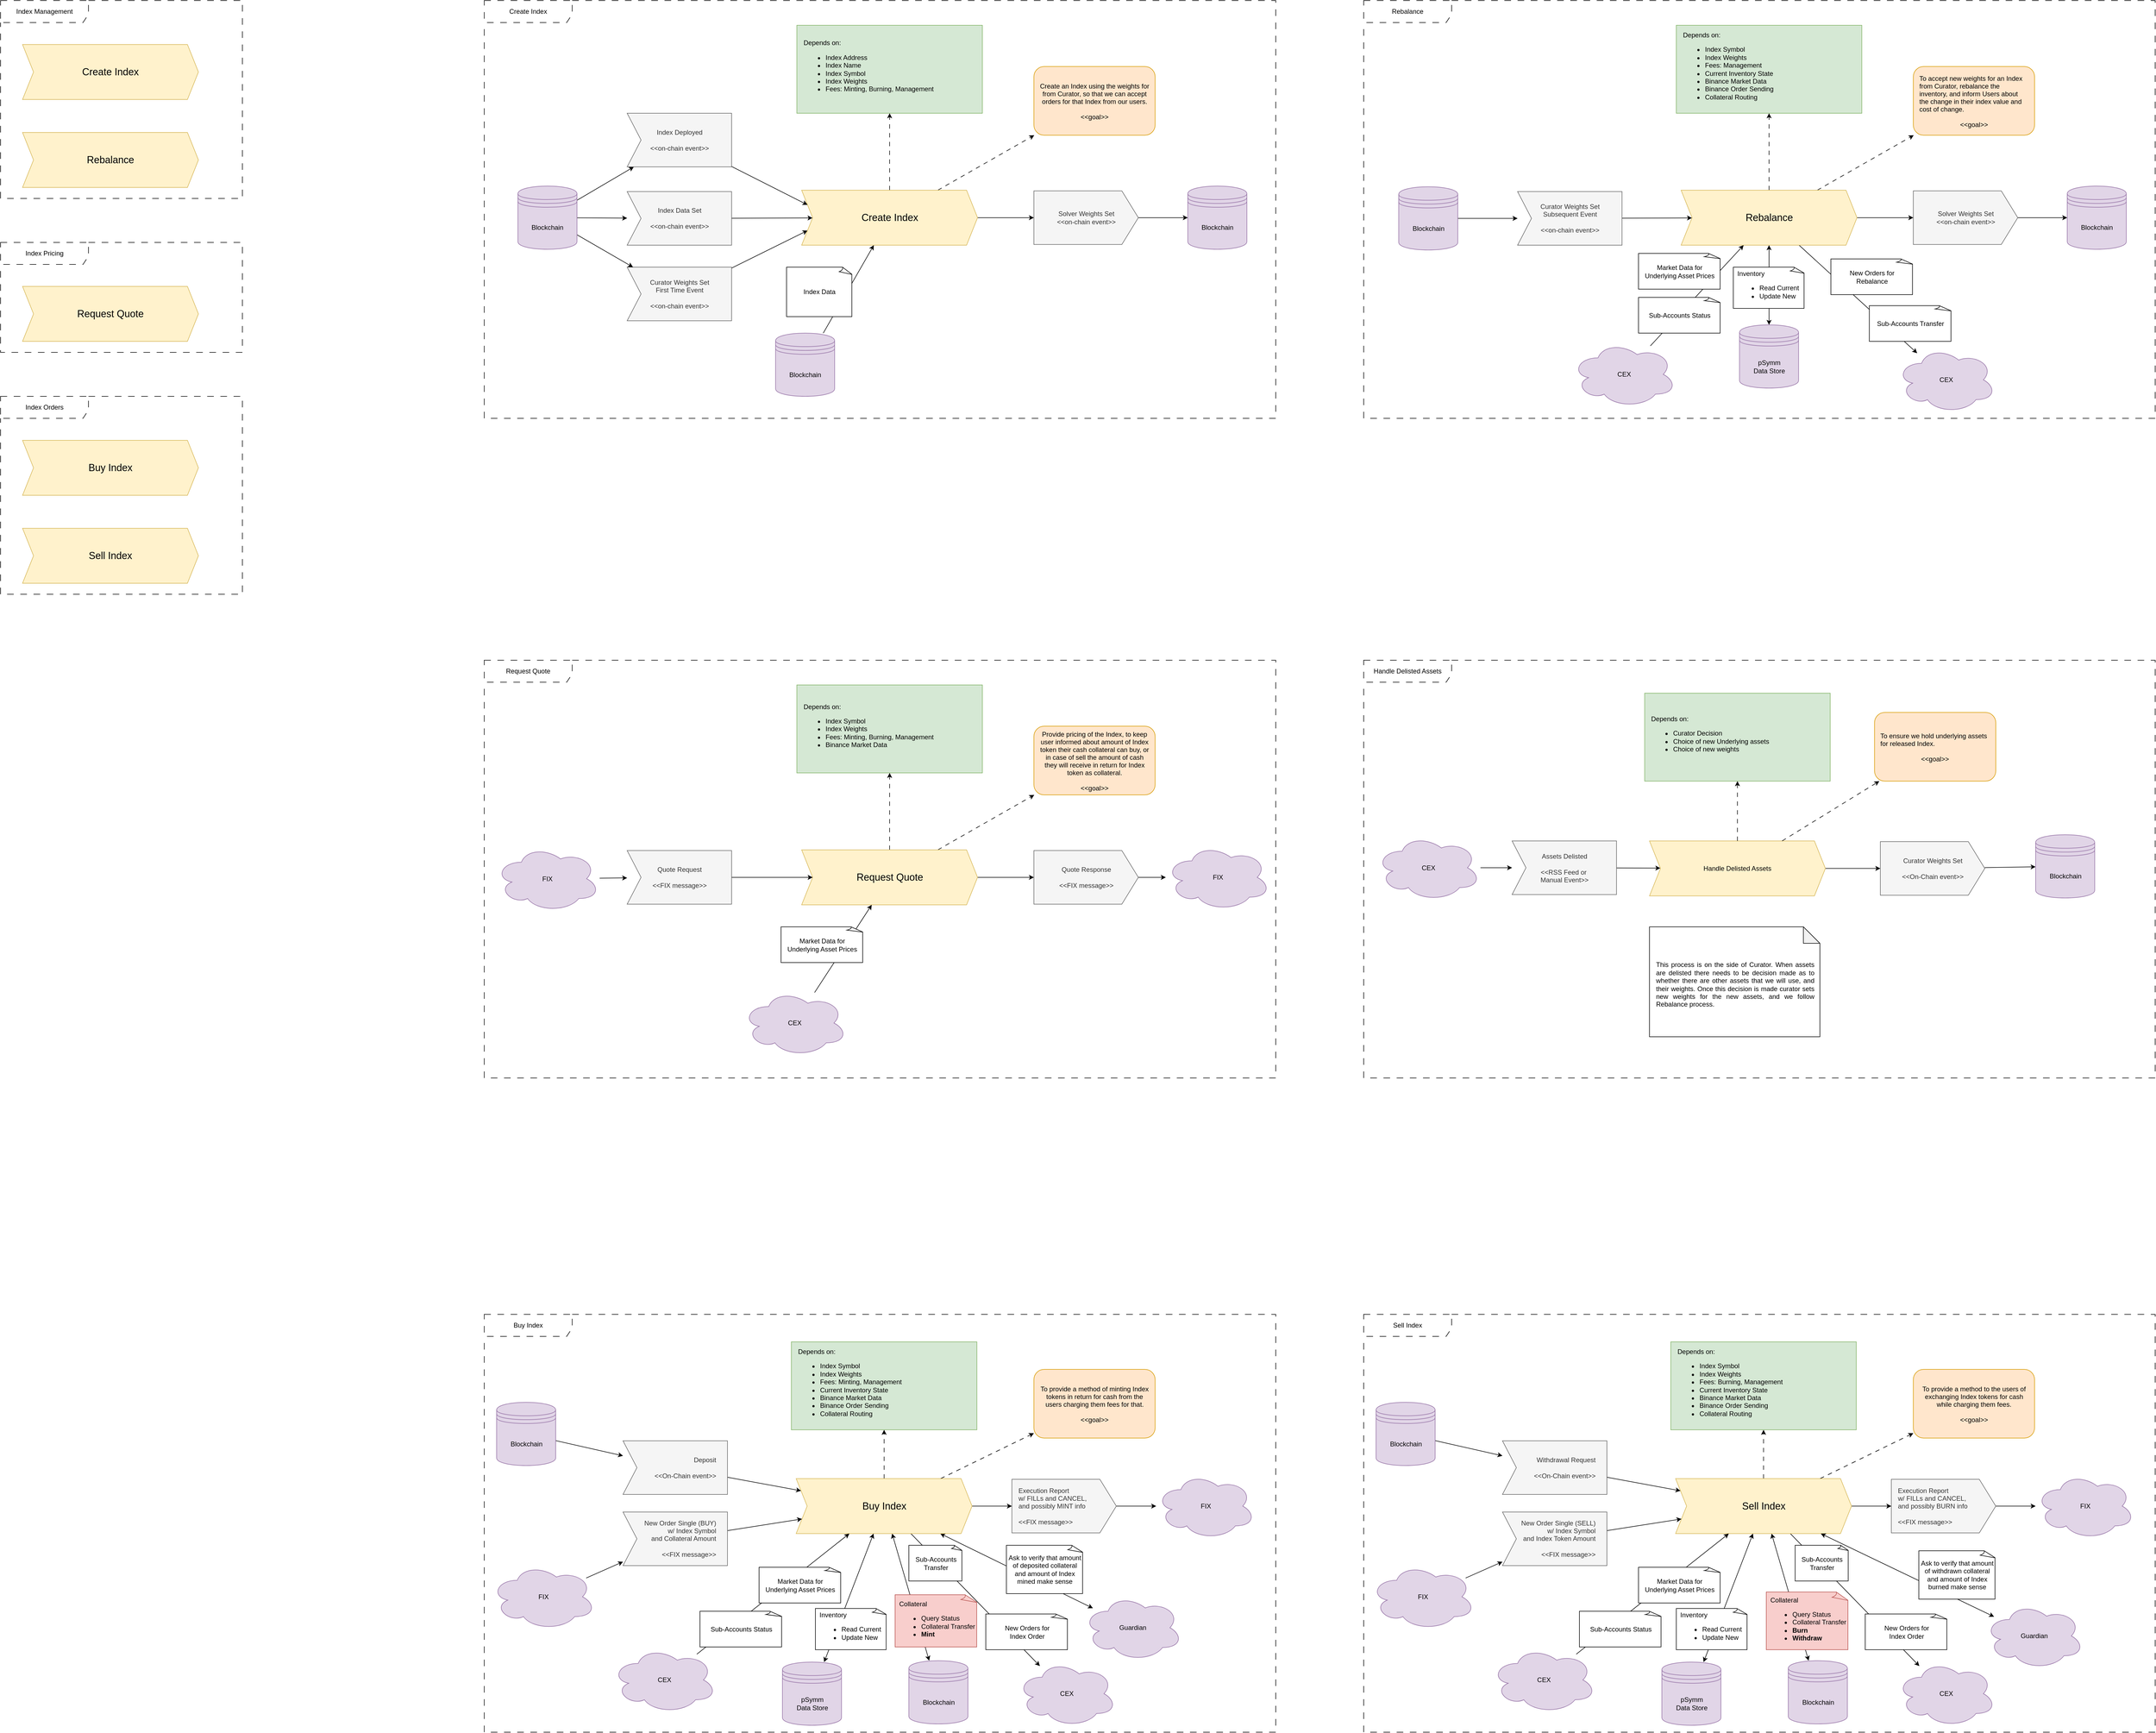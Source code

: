 <mxfile version="24.7.8">
  <diagram name="Page-1" id="Gur3EGKidvZaFRVsMQF7">
    <mxGraphModel dx="1854" dy="4411" grid="1" gridSize="10" guides="1" tooltips="1" connect="1" arrows="1" fold="1" page="1" pageScale="1" pageWidth="827" pageHeight="1169" math="0" shadow="0">
      <root>
        <mxCell id="0" />
        <mxCell id="1" parent="0" />
        <mxCell id="_S85EtpJ_mDBhJI4Y0lZ-2" value="&lt;div&gt;&lt;span style=&quot;font-size: 18px;&quot;&gt;Buy Index&lt;/span&gt;&lt;/div&gt;" style="shape=step;perimeter=stepPerimeter;whiteSpace=wrap;html=1;fixedSize=1;fillColor=#fff2cc;strokeColor=#d6b656;" vertex="1" parent="1">
          <mxGeometry x="120" y="-2640" width="320" height="100" as="geometry" />
        </mxCell>
        <mxCell id="_S85EtpJ_mDBhJI4Y0lZ-3" value="&lt;div&gt;&lt;span style=&quot;font-size: 18px;&quot;&gt;Sell Index&lt;/span&gt;&lt;/div&gt;" style="shape=step;perimeter=stepPerimeter;whiteSpace=wrap;html=1;fixedSize=1;fillColor=#fff2cc;strokeColor=#d6b656;" vertex="1" parent="1">
          <mxGeometry x="120" y="-2480" width="320" height="100" as="geometry" />
        </mxCell>
        <mxCell id="_S85EtpJ_mDBhJI4Y0lZ-4" value="&lt;div&gt;&lt;span style=&quot;font-size: 18px;&quot;&gt;Rebalance&lt;/span&gt;&lt;/div&gt;" style="shape=step;perimeter=stepPerimeter;whiteSpace=wrap;html=1;fixedSize=1;fillColor=#fff2cc;strokeColor=#d6b656;" vertex="1" parent="1">
          <mxGeometry x="120" y="-3200" width="320" height="100" as="geometry" />
        </mxCell>
        <mxCell id="_S85EtpJ_mDBhJI4Y0lZ-5" value="&lt;div&gt;&lt;span style=&quot;font-size: 18px;&quot;&gt;Create Index&lt;/span&gt;&lt;/div&gt;" style="shape=step;perimeter=stepPerimeter;whiteSpace=wrap;html=1;fixedSize=1;fillColor=#fff2cc;strokeColor=#d6b656;" vertex="1" parent="1">
          <mxGeometry x="120" y="-3360" width="320" height="100" as="geometry" />
        </mxCell>
        <mxCell id="_S85EtpJ_mDBhJI4Y0lZ-6" value="&lt;div&gt;&lt;span style=&quot;font-size: 18px;&quot;&gt;Request Quote&lt;/span&gt;&lt;/div&gt;" style="shape=step;perimeter=stepPerimeter;whiteSpace=wrap;html=1;fixedSize=1;fillColor=#fff2cc;strokeColor=#d6b656;" vertex="1" parent="1">
          <mxGeometry x="120" y="-2920" width="320" height="100" as="geometry" />
        </mxCell>
        <mxCell id="_S85EtpJ_mDBhJI4Y0lZ-7" value="Index Management" style="shape=umlFrame;whiteSpace=wrap;html=1;pointerEvents=0;width=160;height=40;dashed=1;dashPattern=12 12;" vertex="1" parent="1">
          <mxGeometry x="80" y="-3440" width="440" height="360" as="geometry" />
        </mxCell>
        <mxCell id="_S85EtpJ_mDBhJI4Y0lZ-8" value="Index Orders" style="shape=umlFrame;whiteSpace=wrap;html=1;pointerEvents=0;width=160;height=40;dashed=1;dashPattern=12 12;" vertex="1" parent="1">
          <mxGeometry x="80" y="-2720" width="440" height="360" as="geometry" />
        </mxCell>
        <mxCell id="_S85EtpJ_mDBhJI4Y0lZ-9" value="Index Pricing" style="shape=umlFrame;whiteSpace=wrap;html=1;pointerEvents=0;width=160;height=40;dashed=1;dashPattern=12 12;" vertex="1" parent="1">
          <mxGeometry x="80" y="-3000" width="440" height="200" as="geometry" />
        </mxCell>
        <mxCell id="_S85EtpJ_mDBhJI4Y0lZ-19" value="" style="rounded=0;orthogonalLoop=1;jettySize=auto;html=1;entryX=0;entryY=0.75;entryDx=0;entryDy=0;" edge="1" parent="1" source="_S85EtpJ_mDBhJI4Y0lZ-37" target="_S85EtpJ_mDBhJI4Y0lZ-24">
          <mxGeometry relative="1" as="geometry">
            <mxPoint x="1336.37" y="-3045" as="sourcePoint" />
          </mxGeometry>
        </mxCell>
        <mxCell id="_S85EtpJ_mDBhJI4Y0lZ-21" style="edgeStyle=orthogonalEdgeStyle;rounded=0;orthogonalLoop=1;jettySize=auto;html=1;dashed=1;dashPattern=8 8;" edge="1" parent="1" source="_S85EtpJ_mDBhJI4Y0lZ-24" target="_S85EtpJ_mDBhJI4Y0lZ-25">
          <mxGeometry relative="1" as="geometry" />
        </mxCell>
        <mxCell id="_S85EtpJ_mDBhJI4Y0lZ-22" style="rounded=0;orthogonalLoop=1;jettySize=auto;html=1;" edge="1" parent="1" source="_S85EtpJ_mDBhJI4Y0lZ-24" target="_S85EtpJ_mDBhJI4Y0lZ-36">
          <mxGeometry relative="1" as="geometry">
            <mxPoint x="1979.96" y="-3045" as="targetPoint" />
          </mxGeometry>
        </mxCell>
        <mxCell id="_S85EtpJ_mDBhJI4Y0lZ-23" style="rounded=0;orthogonalLoop=1;jettySize=auto;html=1;dashed=1;dashPattern=8 8;" edge="1" parent="1" source="_S85EtpJ_mDBhJI4Y0lZ-24" target="_S85EtpJ_mDBhJI4Y0lZ-30">
          <mxGeometry relative="1" as="geometry">
            <mxPoint x="1945.577" y="-3195" as="targetPoint" />
          </mxGeometry>
        </mxCell>
        <mxCell id="_S85EtpJ_mDBhJI4Y0lZ-24" value="&lt;div&gt;&lt;span style=&quot;font-size: 18px;&quot;&gt;Create Index&lt;/span&gt;&lt;/div&gt;" style="shape=step;perimeter=stepPerimeter;whiteSpace=wrap;html=1;fixedSize=1;fillColor=#fff2cc;strokeColor=#d6b656;" vertex="1" parent="1">
          <mxGeometry x="1537.5" y="-3095" width="320" height="100" as="geometry" />
        </mxCell>
        <mxCell id="_S85EtpJ_mDBhJI4Y0lZ-25" value="Depends on:&lt;div&gt;&lt;ul&gt;&lt;li&gt;&lt;span style=&quot;background-color: transparent;&quot;&gt;Index Address&lt;/span&gt;&lt;br&gt;&lt;/li&gt;&lt;li&gt;&lt;span style=&quot;background-color: transparent;&quot;&gt;Index Name&lt;/span&gt;&lt;/li&gt;&lt;li&gt;&lt;span style=&quot;background-color: transparent;&quot;&gt;Index Symbol&lt;/span&gt;&lt;/li&gt;&lt;li&gt;&lt;span style=&quot;background-color: transparent;&quot;&gt;Index Weights&lt;/span&gt;&lt;/li&gt;&lt;li&gt;Fees: Minting, Burning, Management&lt;/li&gt;&lt;/ul&gt;&lt;/div&gt;" style="rounded=0;whiteSpace=wrap;html=1;fillColor=#d5e8d4;strokeColor=#82b366;align=left;spacingLeft=10;spacingBottom=10;spacingRight=10;spacingTop=10;" vertex="1" parent="1">
          <mxGeometry x="1528.75" y="-3395" width="337.5" height="160" as="geometry" />
        </mxCell>
        <mxCell id="_S85EtpJ_mDBhJI4Y0lZ-27" value="&lt;div style=&quot;&quot;&gt;&lt;span style=&quot;background-color: initial;&quot;&gt;Blockchain&lt;/span&gt;&lt;/div&gt;" style="shape=datastore;whiteSpace=wrap;html=1;fillColor=#e1d5e7;strokeColor=#9673a6;align=center;" vertex="1" parent="1">
          <mxGeometry x="2240" y="-3102.5" width="107.5" height="115" as="geometry" />
        </mxCell>
        <mxCell id="_S85EtpJ_mDBhJI4Y0lZ-30" value="&lt;p style=&quot;margin: 0px; font-variant-numeric: normal; font-variant-east-asian: normal; font-variant-alternates: normal; font-size-adjust: none; font-kerning: auto; font-optical-sizing: auto; font-feature-settings: normal; font-variation-settings: normal; font-variant-position: normal; font-stretch: normal; line-height: normal;&quot; class=&quot;p1&quot;&gt;Create an Index using the weights for from Curator, so that we can accept orders for that Index from our users.&lt;/p&gt;&lt;p style=&quot;margin: 0px; font-variant-numeric: normal; font-variant-east-asian: normal; font-variant-alternates: normal; font-size-adjust: none; font-kerning: auto; font-optical-sizing: auto; font-feature-settings: normal; font-variation-settings: normal; font-variant-position: normal; font-stretch: normal; line-height: normal;&quot; class=&quot;p1&quot;&gt;&lt;br&gt;&lt;/p&gt;&lt;p style=&quot;margin: 0px; font-variant-numeric: normal; font-variant-east-asian: normal; font-variant-alternates: normal; font-size-adjust: none; font-kerning: auto; font-optical-sizing: auto; font-feature-settings: normal; font-variation-settings: normal; font-variant-position: normal; font-stretch: normal; line-height: normal;&quot; class=&quot;p1&quot;&gt;&amp;lt;&amp;lt;goal&amp;gt;&amp;gt;&lt;/p&gt;" style="rounded=1;whiteSpace=wrap;html=1;fillColor=#ffe6cc;strokeColor=#d79b00;spacingLeft=10;spacingBottom=10;spacingTop=10;spacingRight=10;align=center;" vertex="1" parent="1">
          <mxGeometry x="1960" y="-3320" width="220.58" height="125" as="geometry" />
        </mxCell>
        <mxCell id="_S85EtpJ_mDBhJI4Y0lZ-32" style="rounded=0;orthogonalLoop=1;jettySize=auto;html=1;" edge="1" parent="1" source="_S85EtpJ_mDBhJI4Y0lZ-31" target="_S85EtpJ_mDBhJI4Y0lZ-24">
          <mxGeometry relative="1" as="geometry" />
        </mxCell>
        <mxCell id="_S85EtpJ_mDBhJI4Y0lZ-31" value="Blockchain" style="shape=datastore;whiteSpace=wrap;html=1;fillColor=#e1d5e7;strokeColor=#9673a6;align=center;" vertex="1" parent="1">
          <mxGeometry x="1490" y="-2835" width="107.5" height="115" as="geometry" />
        </mxCell>
        <mxCell id="_S85EtpJ_mDBhJI4Y0lZ-33" value="Index Data" style="whiteSpace=wrap;html=1;shape=mxgraph.basic.document;align=center;" vertex="1" parent="1">
          <mxGeometry x="1510" y="-2955" width="120" height="90" as="geometry" />
        </mxCell>
        <mxCell id="_S85EtpJ_mDBhJI4Y0lZ-38" style="rounded=0;orthogonalLoop=1;jettySize=auto;html=1;" edge="1" parent="1" source="_S85EtpJ_mDBhJI4Y0lZ-36" target="_S85EtpJ_mDBhJI4Y0lZ-27">
          <mxGeometry relative="1" as="geometry" />
        </mxCell>
        <mxCell id="_S85EtpJ_mDBhJI4Y0lZ-36" value="Solver Weights Set&lt;div&gt;&amp;lt;&amp;lt;on-chain event&amp;gt;&amp;gt;&lt;/div&gt;" style="html=1;shadow=0;dashed=0;align=center;verticalAlign=middle;shape=mxgraph.arrows2.arrow;dy=0;dx=30;notch=0;fillColor=#f5f5f5;fontColor=#333333;strokeColor=#666666;" vertex="1" parent="1">
          <mxGeometry x="1960" y="-3093.75" width="190" height="97.5" as="geometry" />
        </mxCell>
        <mxCell id="_S85EtpJ_mDBhJI4Y0lZ-37" value="&lt;div&gt;&lt;span style=&quot;background-color: initial;&quot;&gt;Curator Weights Set&lt;/span&gt;&lt;br&gt;&lt;/div&gt;&lt;div&gt;&lt;span style=&quot;background-color: initial;&quot;&gt;First Time Event&lt;/span&gt;&lt;/div&gt;&lt;div&gt;&lt;span style=&quot;background-color: initial;&quot;&gt;&lt;br&gt;&lt;/span&gt;&lt;/div&gt;&lt;div&gt;&lt;div&gt;&amp;lt;&amp;lt;on-chain event&amp;gt;&amp;gt;&lt;/div&gt;&lt;/div&gt;" style="html=1;shadow=0;dashed=0;align=center;verticalAlign=middle;shape=mxgraph.arrows2.arrow;dy=0;dx=0;notch=25.33;fillColor=#f5f5f5;fontColor=#333333;strokeColor=#666666;" vertex="1" parent="1">
          <mxGeometry x="1220" y="-2955" width="190" height="97.5" as="geometry" />
        </mxCell>
        <mxCell id="_S85EtpJ_mDBhJI4Y0lZ-216" style="rounded=0;orthogonalLoop=1;jettySize=auto;html=1;" edge="1" parent="1" source="_S85EtpJ_mDBhJI4Y0lZ-39" target="_S85EtpJ_mDBhJI4Y0lZ-191">
          <mxGeometry relative="1" as="geometry" />
        </mxCell>
        <mxCell id="_S85EtpJ_mDBhJI4Y0lZ-217" style="rounded=0;orthogonalLoop=1;jettySize=auto;html=1;" edge="1" parent="1" source="_S85EtpJ_mDBhJI4Y0lZ-39" target="_S85EtpJ_mDBhJI4Y0lZ-192">
          <mxGeometry relative="1" as="geometry" />
        </mxCell>
        <mxCell id="_S85EtpJ_mDBhJI4Y0lZ-218" style="rounded=0;orthogonalLoop=1;jettySize=auto;html=1;" edge="1" parent="1" source="_S85EtpJ_mDBhJI4Y0lZ-39" target="_S85EtpJ_mDBhJI4Y0lZ-37">
          <mxGeometry relative="1" as="geometry" />
        </mxCell>
        <mxCell id="_S85EtpJ_mDBhJI4Y0lZ-39" value="Blockchain" style="shape=datastore;whiteSpace=wrap;html=1;fillColor=#e1d5e7;strokeColor=#9673a6;align=center;" vertex="1" parent="1">
          <mxGeometry x="1021.25" y="-3102.5" width="107.5" height="115" as="geometry" />
        </mxCell>
        <mxCell id="_S85EtpJ_mDBhJI4Y0lZ-41" value="Create Index" style="shape=umlFrame;whiteSpace=wrap;html=1;pointerEvents=0;width=160;height=40;dashed=1;dashPattern=12 12;" vertex="1" parent="1">
          <mxGeometry x="960" y="-3440" width="1440" height="760" as="geometry" />
        </mxCell>
        <mxCell id="_S85EtpJ_mDBhJI4Y0lZ-43" style="edgeStyle=orthogonalEdgeStyle;rounded=0;orthogonalLoop=1;jettySize=auto;html=1;dashed=1;dashPattern=8 8;" edge="1" parent="1" source="_S85EtpJ_mDBhJI4Y0lZ-46" target="_S85EtpJ_mDBhJI4Y0lZ-47">
          <mxGeometry relative="1" as="geometry" />
        </mxCell>
        <mxCell id="_S85EtpJ_mDBhJI4Y0lZ-44" style="rounded=0;orthogonalLoop=1;jettySize=auto;html=1;" edge="1" parent="1" source="_S85EtpJ_mDBhJI4Y0lZ-46" target="_S85EtpJ_mDBhJI4Y0lZ-54">
          <mxGeometry relative="1" as="geometry">
            <mxPoint x="3579.96" y="-3045" as="targetPoint" />
          </mxGeometry>
        </mxCell>
        <mxCell id="_S85EtpJ_mDBhJI4Y0lZ-45" style="rounded=0;orthogonalLoop=1;jettySize=auto;html=1;dashed=1;dashPattern=8 8;" edge="1" parent="1" source="_S85EtpJ_mDBhJI4Y0lZ-46" target="_S85EtpJ_mDBhJI4Y0lZ-49">
          <mxGeometry relative="1" as="geometry">
            <mxPoint x="3545.577" y="-3195" as="targetPoint" />
          </mxGeometry>
        </mxCell>
        <mxCell id="_S85EtpJ_mDBhJI4Y0lZ-64" style="rounded=0;orthogonalLoop=1;jettySize=auto;html=1;" edge="1" parent="1" source="_S85EtpJ_mDBhJI4Y0lZ-46" target="_S85EtpJ_mDBhJI4Y0lZ-63">
          <mxGeometry relative="1" as="geometry" />
        </mxCell>
        <mxCell id="_S85EtpJ_mDBhJI4Y0lZ-46" value="&lt;div&gt;&lt;span style=&quot;font-size: 18px;&quot;&gt;Rebalance&lt;/span&gt;&lt;/div&gt;" style="shape=step;perimeter=stepPerimeter;whiteSpace=wrap;html=1;fixedSize=1;fillColor=#fff2cc;strokeColor=#d6b656;" vertex="1" parent="1">
          <mxGeometry x="3137.5" y="-3095" width="320" height="100" as="geometry" />
        </mxCell>
        <mxCell id="_S85EtpJ_mDBhJI4Y0lZ-47" value="Depends on:&lt;div&gt;&lt;ul&gt;&lt;li&gt;&lt;span style=&quot;background-color: transparent;&quot;&gt;Index Symbol&lt;/span&gt;&lt;br&gt;&lt;/li&gt;&lt;li&gt;&lt;span style=&quot;background-color: transparent;&quot;&gt;Index Weights&lt;/span&gt;&lt;/li&gt;&lt;li&gt;Fees: Management&lt;/li&gt;&lt;li&gt;Current Inventory State&lt;/li&gt;&lt;li&gt;Binance Market Data&lt;/li&gt;&lt;li&gt;Binance Order Sending&lt;/li&gt;&lt;li&gt;Collateral Routing&lt;/li&gt;&lt;/ul&gt;&lt;/div&gt;" style="rounded=0;whiteSpace=wrap;html=1;fillColor=#d5e8d4;strokeColor=#82b366;align=left;spacingLeft=10;spacingBottom=10;spacingRight=10;spacingTop=10;" vertex="1" parent="1">
          <mxGeometry x="3128.75" y="-3395" width="337.5" height="160" as="geometry" />
        </mxCell>
        <mxCell id="_S85EtpJ_mDBhJI4Y0lZ-48" value="&lt;div style=&quot;&quot;&gt;&lt;span style=&quot;background-color: initial;&quot;&gt;Blockchain&lt;/span&gt;&lt;/div&gt;" style="shape=datastore;whiteSpace=wrap;html=1;fillColor=#e1d5e7;strokeColor=#9673a6;align=center;" vertex="1" parent="1">
          <mxGeometry x="3840" y="-3102.5" width="107.5" height="115" as="geometry" />
        </mxCell>
        <mxCell id="_S85EtpJ_mDBhJI4Y0lZ-49" value="&lt;p style=&quot;margin: 0px; font-variant-numeric: normal; font-variant-east-asian: normal; font-variant-alternates: normal; font-size-adjust: none; font-kerning: auto; font-optical-sizing: auto; font-feature-settings: normal; font-variation-settings: normal; font-variant-position: normal; font-stretch: normal; line-height: normal; text-align: start;&quot; class=&quot;p1&quot;&gt;To accept new weights for an Index from Curator, rebalance the inventory, and inform Users about the change in their index value and cost of change.&lt;/p&gt;&lt;p style=&quot;margin: 0px; font-variant-numeric: normal; font-variant-east-asian: normal; font-variant-alternates: normal; font-size-adjust: none; font-kerning: auto; font-optical-sizing: auto; font-feature-settings: normal; font-variation-settings: normal; font-variant-position: normal; font-stretch: normal; line-height: normal;&quot; class=&quot;p1&quot;&gt;&lt;br&gt;&lt;/p&gt;&lt;p style=&quot;margin: 0px; font-variant-numeric: normal; font-variant-east-asian: normal; font-variant-alternates: normal; font-size-adjust: none; font-kerning: auto; font-optical-sizing: auto; font-feature-settings: normal; font-variation-settings: normal; font-variant-position: normal; font-stretch: normal; line-height: normal;&quot; class=&quot;p1&quot;&gt;&amp;lt;&amp;lt;goal&amp;gt;&amp;gt;&lt;/p&gt;" style="rounded=1;whiteSpace=wrap;html=1;fillColor=#ffe6cc;strokeColor=#d79b00;spacingLeft=10;spacingBottom=10;spacingTop=10;spacingRight=10;align=center;" vertex="1" parent="1">
          <mxGeometry x="3560" y="-3320" width="220.58" height="125" as="geometry" />
        </mxCell>
        <mxCell id="_S85EtpJ_mDBhJI4Y0lZ-53" style="rounded=0;orthogonalLoop=1;jettySize=auto;html=1;" edge="1" parent="1" source="_S85EtpJ_mDBhJI4Y0lZ-54" target="_S85EtpJ_mDBhJI4Y0lZ-48">
          <mxGeometry relative="1" as="geometry" />
        </mxCell>
        <mxCell id="_S85EtpJ_mDBhJI4Y0lZ-54" value="Solver Weights Set&lt;div&gt;&amp;lt;&amp;lt;on-chain event&amp;gt;&amp;gt;&lt;/div&gt;" style="html=1;shadow=0;dashed=0;align=center;verticalAlign=middle;shape=mxgraph.arrows2.arrow;dy=0;dx=30;notch=0;fillColor=#f5f5f5;fontColor=#333333;strokeColor=#666666;" vertex="1" parent="1">
          <mxGeometry x="3560" y="-3093.75" width="190" height="97.5" as="geometry" />
        </mxCell>
        <mxCell id="_S85EtpJ_mDBhJI4Y0lZ-74" style="rounded=0;orthogonalLoop=1;jettySize=auto;html=1;" edge="1" parent="1" source="_S85EtpJ_mDBhJI4Y0lZ-55" target="_S85EtpJ_mDBhJI4Y0lZ-46">
          <mxGeometry relative="1" as="geometry">
            <mxPoint x="3150" y="-3020" as="targetPoint" />
          </mxGeometry>
        </mxCell>
        <mxCell id="_S85EtpJ_mDBhJI4Y0lZ-55" value="&lt;div&gt;&lt;span style=&quot;background-color: initial;&quot;&gt;Curator Weights Set&lt;/span&gt;&lt;br&gt;&lt;/div&gt;&lt;div&gt;&lt;span style=&quot;background-color: initial;&quot;&gt;Subsequent Event&lt;/span&gt;&lt;/div&gt;&lt;div&gt;&lt;span style=&quot;background-color: initial;&quot;&gt;&lt;br&gt;&lt;/span&gt;&lt;/div&gt;&lt;div&gt;&lt;div&gt;&amp;lt;&amp;lt;on-chain event&amp;gt;&amp;gt;&lt;/div&gt;&lt;/div&gt;" style="html=1;shadow=0;dashed=0;align=center;verticalAlign=middle;shape=mxgraph.arrows2.arrow;dy=0;dx=0;notch=25.33;fillColor=#f5f5f5;fontColor=#333333;strokeColor=#666666;" vertex="1" parent="1">
          <mxGeometry x="2840" y="-3092.5" width="190" height="97.5" as="geometry" />
        </mxCell>
        <mxCell id="_S85EtpJ_mDBhJI4Y0lZ-56" style="rounded=0;orthogonalLoop=1;jettySize=auto;html=1;" edge="1" parent="1" source="_S85EtpJ_mDBhJI4Y0lZ-57" target="_S85EtpJ_mDBhJI4Y0lZ-55">
          <mxGeometry relative="1" as="geometry" />
        </mxCell>
        <mxCell id="_S85EtpJ_mDBhJI4Y0lZ-57" value="Blockchain" style="shape=datastore;whiteSpace=wrap;html=1;fillColor=#e1d5e7;strokeColor=#9673a6;align=center;" vertex="1" parent="1">
          <mxGeometry x="2623.75" y="-3101.25" width="107.5" height="115" as="geometry" />
        </mxCell>
        <mxCell id="_S85EtpJ_mDBhJI4Y0lZ-58" value="Rebalance" style="shape=umlFrame;whiteSpace=wrap;html=1;pointerEvents=0;width=160;height=40;dashed=1;dashPattern=12 12;" vertex="1" parent="1">
          <mxGeometry x="2560" y="-3440" width="1440" height="760" as="geometry" />
        </mxCell>
        <mxCell id="_S85EtpJ_mDBhJI4Y0lZ-60" style="rounded=0;orthogonalLoop=1;jettySize=auto;html=1;startArrow=classic;startFill=1;" edge="1" parent="1" source="_S85EtpJ_mDBhJI4Y0lZ-59" target="_S85EtpJ_mDBhJI4Y0lZ-46">
          <mxGeometry relative="1" as="geometry" />
        </mxCell>
        <mxCell id="_S85EtpJ_mDBhJI4Y0lZ-59" value="pSymm&lt;div&gt;Data Store&lt;/div&gt;" style="shape=datastore;whiteSpace=wrap;html=1;fillColor=#e1d5e7;strokeColor=#9673a6;align=center;" vertex="1" parent="1">
          <mxGeometry x="3243.75" y="-2850" width="107.5" height="115" as="geometry" />
        </mxCell>
        <mxCell id="_S85EtpJ_mDBhJI4Y0lZ-61" value="Inventory&lt;div&gt;&lt;ul&gt;&lt;li&gt;Read Current&lt;/li&gt;&lt;li style=&quot;&quot;&gt;Update New&lt;/li&gt;&lt;/ul&gt;&lt;/div&gt;" style="whiteSpace=wrap;html=1;shape=mxgraph.basic.document;align=left;spacingLeft=5;" vertex="1" parent="1">
          <mxGeometry x="3232.5" y="-2955" width="130" height="75" as="geometry" />
        </mxCell>
        <mxCell id="_S85EtpJ_mDBhJI4Y0lZ-63" value="CEX" style="ellipse;shape=cloud;whiteSpace=wrap;html=1;fillColor=#e1d5e7;strokeColor=#9673a6;" vertex="1" parent="1">
          <mxGeometry x="3530" y="-2810" width="180" height="120" as="geometry" />
        </mxCell>
        <mxCell id="_S85EtpJ_mDBhJI4Y0lZ-66" style="rounded=0;orthogonalLoop=1;jettySize=auto;html=1;" edge="1" parent="1" source="_S85EtpJ_mDBhJI4Y0lZ-65" target="_S85EtpJ_mDBhJI4Y0lZ-46">
          <mxGeometry relative="1" as="geometry" />
        </mxCell>
        <mxCell id="_S85EtpJ_mDBhJI4Y0lZ-65" value="CEX" style="ellipse;shape=cloud;whiteSpace=wrap;html=1;fillColor=#e1d5e7;strokeColor=#9673a6;" vertex="1" parent="1">
          <mxGeometry x="2938.75" y="-2820" width="190" height="120" as="geometry" />
        </mxCell>
        <mxCell id="_S85EtpJ_mDBhJI4Y0lZ-67" value="Market Data for&lt;div&gt;Underlying Asset Prices&lt;/div&gt;" style="whiteSpace=wrap;html=1;shape=mxgraph.basic.document;align=center;" vertex="1" parent="1">
          <mxGeometry x="3060" y="-2980" width="150" height="65" as="geometry" />
        </mxCell>
        <mxCell id="_S85EtpJ_mDBhJI4Y0lZ-68" value="New Orders for&lt;div&gt;Rebalance&lt;/div&gt;" style="whiteSpace=wrap;html=1;shape=mxgraph.basic.document;align=center;" vertex="1" parent="1">
          <mxGeometry x="3410" y="-2970" width="150" height="65" as="geometry" />
        </mxCell>
        <mxCell id="_S85EtpJ_mDBhJI4Y0lZ-80" value="Sub-Accounts Status" style="whiteSpace=wrap;html=1;shape=mxgraph.basic.document;align=center;" vertex="1" parent="1">
          <mxGeometry x="3060" y="-2900" width="150" height="65" as="geometry" />
        </mxCell>
        <mxCell id="_S85EtpJ_mDBhJI4Y0lZ-81" value="&lt;div&gt;Sub-Accounts Transfer&lt;/div&gt;" style="whiteSpace=wrap;html=1;shape=mxgraph.basic.document;align=center;" vertex="1" parent="1">
          <mxGeometry x="3480" y="-2885" width="150" height="65" as="geometry" />
        </mxCell>
        <mxCell id="_S85EtpJ_mDBhJI4Y0lZ-82" style="edgeStyle=orthogonalEdgeStyle;rounded=0;orthogonalLoop=1;jettySize=auto;html=1;dashed=1;dashPattern=8 8;" edge="1" parent="1" source="_S85EtpJ_mDBhJI4Y0lZ-86" target="_S85EtpJ_mDBhJI4Y0lZ-87">
          <mxGeometry relative="1" as="geometry" />
        </mxCell>
        <mxCell id="_S85EtpJ_mDBhJI4Y0lZ-83" style="rounded=0;orthogonalLoop=1;jettySize=auto;html=1;" edge="1" parent="1" source="_S85EtpJ_mDBhJI4Y0lZ-86" target="_S85EtpJ_mDBhJI4Y0lZ-91">
          <mxGeometry relative="1" as="geometry">
            <mxPoint x="1979.96" y="-1845" as="targetPoint" />
          </mxGeometry>
        </mxCell>
        <mxCell id="_S85EtpJ_mDBhJI4Y0lZ-84" style="rounded=0;orthogonalLoop=1;jettySize=auto;html=1;dashed=1;dashPattern=8 8;" edge="1" parent="1" source="_S85EtpJ_mDBhJI4Y0lZ-86" target="_S85EtpJ_mDBhJI4Y0lZ-89">
          <mxGeometry relative="1" as="geometry">
            <mxPoint x="1945.577" y="-1995" as="targetPoint" />
          </mxGeometry>
        </mxCell>
        <mxCell id="_S85EtpJ_mDBhJI4Y0lZ-86" value="&lt;div&gt;&lt;span style=&quot;font-size: 18px;&quot;&gt;Request Quote&lt;/span&gt;&lt;/div&gt;" style="shape=step;perimeter=stepPerimeter;whiteSpace=wrap;html=1;fixedSize=1;fillColor=#fff2cc;strokeColor=#d6b656;" vertex="1" parent="1">
          <mxGeometry x="1537.5" y="-1895" width="320" height="100" as="geometry" />
        </mxCell>
        <mxCell id="_S85EtpJ_mDBhJI4Y0lZ-87" value="Depends on:&lt;div&gt;&lt;ul&gt;&lt;li&gt;&lt;span style=&quot;background-color: transparent;&quot;&gt;Index Symbol&lt;/span&gt;&lt;br&gt;&lt;/li&gt;&lt;li&gt;&lt;span style=&quot;background-color: transparent;&quot;&gt;Index Weights&lt;/span&gt;&lt;/li&gt;&lt;li&gt;Fees: Minting, Burning, Management&lt;/li&gt;&lt;li&gt;&lt;span style=&quot;background-color: initial;&quot;&gt;Binance Market Data&lt;/span&gt;&lt;br&gt;&lt;/li&gt;&lt;/ul&gt;&lt;/div&gt;" style="rounded=0;whiteSpace=wrap;html=1;fillColor=#d5e8d4;strokeColor=#82b366;align=left;spacingLeft=10;spacingBottom=10;spacingRight=10;spacingTop=10;" vertex="1" parent="1">
          <mxGeometry x="1528.75" y="-2195" width="337.5" height="160" as="geometry" />
        </mxCell>
        <mxCell id="_S85EtpJ_mDBhJI4Y0lZ-89" value="&lt;p style=&quot;margin: 0px; font-variant-numeric: normal; font-variant-east-asian: normal; font-variant-alternates: normal; font-size-adjust: none; font-kerning: auto; font-optical-sizing: auto; font-feature-settings: normal; font-variation-settings: normal; font-variant-position: normal; font-stretch: normal; line-height: normal;&quot; class=&quot;p1&quot;&gt;Provide pricing of the Index, to keep user informed about amount of Index token their cash collateral can buy, or in case of sell the amount of cash they will receive in return for Index token as collateral.&lt;/p&gt;&lt;p style=&quot;margin: 0px; font-variant-numeric: normal; font-variant-east-asian: normal; font-variant-alternates: normal; font-size-adjust: none; font-kerning: auto; font-optical-sizing: auto; font-feature-settings: normal; font-variation-settings: normal; font-variant-position: normal; font-stretch: normal; line-height: normal;&quot; class=&quot;p1&quot;&gt;&lt;br&gt;&lt;/p&gt;&lt;p style=&quot;margin: 0px; font-variant-numeric: normal; font-variant-east-asian: normal; font-variant-alternates: normal; font-size-adjust: none; font-kerning: auto; font-optical-sizing: auto; font-feature-settings: normal; font-variation-settings: normal; font-variant-position: normal; font-stretch: normal; line-height: normal;&quot; class=&quot;p1&quot;&gt;&amp;lt;&amp;lt;goal&amp;gt;&amp;gt;&lt;/p&gt;" style="rounded=1;whiteSpace=wrap;html=1;fillColor=#ffe6cc;strokeColor=#d79b00;spacingLeft=10;spacingBottom=10;spacingTop=10;spacingRight=10;align=center;" vertex="1" parent="1">
          <mxGeometry x="1960" y="-2120" width="220.58" height="125" as="geometry" />
        </mxCell>
        <mxCell id="_S85EtpJ_mDBhJI4Y0lZ-90" style="rounded=0;orthogonalLoop=1;jettySize=auto;html=1;" edge="1" parent="1" source="_S85EtpJ_mDBhJI4Y0lZ-91" target="_S85EtpJ_mDBhJI4Y0lZ-108">
          <mxGeometry relative="1" as="geometry">
            <mxPoint x="2240" y="-1845" as="targetPoint" />
          </mxGeometry>
        </mxCell>
        <mxCell id="_S85EtpJ_mDBhJI4Y0lZ-91" value="Quote Response&lt;div&gt;&lt;br&gt;&lt;/div&gt;&lt;div&gt;&amp;lt;&amp;lt;FIX message&amp;gt;&amp;gt;&lt;/div&gt;" style="html=1;shadow=0;dashed=0;align=center;verticalAlign=middle;shape=mxgraph.arrows2.arrow;dy=0;dx=30;notch=0;fillColor=#f5f5f5;fontColor=#333333;strokeColor=#666666;" vertex="1" parent="1">
          <mxGeometry x="1960" y="-1893.75" width="190" height="97.5" as="geometry" />
        </mxCell>
        <mxCell id="_S85EtpJ_mDBhJI4Y0lZ-92" style="rounded=0;orthogonalLoop=1;jettySize=auto;html=1;" edge="1" parent="1" source="_S85EtpJ_mDBhJI4Y0lZ-93" target="_S85EtpJ_mDBhJI4Y0lZ-86">
          <mxGeometry relative="1" as="geometry" />
        </mxCell>
        <mxCell id="_S85EtpJ_mDBhJI4Y0lZ-93" value="&lt;div&gt;Quote Request&lt;/div&gt;&lt;div&gt;&lt;br&gt;&lt;/div&gt;&lt;div&gt;&amp;lt;&amp;lt;FIX message&amp;gt;&amp;gt;&lt;/div&gt;" style="html=1;shadow=0;dashed=0;align=center;verticalAlign=middle;shape=mxgraph.arrows2.arrow;dy=0;dx=0;notch=25.33;fillColor=#f5f5f5;fontColor=#333333;strokeColor=#666666;" vertex="1" parent="1">
          <mxGeometry x="1220" y="-1893.75" width="190" height="97.5" as="geometry" />
        </mxCell>
        <mxCell id="_S85EtpJ_mDBhJI4Y0lZ-94" style="rounded=0;orthogonalLoop=1;jettySize=auto;html=1;" edge="1" parent="1" source="_S85EtpJ_mDBhJI4Y0lZ-107" target="_S85EtpJ_mDBhJI4Y0lZ-93">
          <mxGeometry relative="1" as="geometry">
            <mxPoint x="1157.5" y="-1843.136" as="sourcePoint" />
          </mxGeometry>
        </mxCell>
        <mxCell id="_S85EtpJ_mDBhJI4Y0lZ-96" value="Request Quote" style="shape=umlFrame;whiteSpace=wrap;html=1;pointerEvents=0;width=160;height=40;dashed=1;dashPattern=12 12;" vertex="1" parent="1">
          <mxGeometry x="960" y="-2240" width="1440" height="760" as="geometry" />
        </mxCell>
        <mxCell id="_S85EtpJ_mDBhJI4Y0lZ-101" style="rounded=0;orthogonalLoop=1;jettySize=auto;html=1;" edge="1" parent="1" source="_S85EtpJ_mDBhJI4Y0lZ-102" target="_S85EtpJ_mDBhJI4Y0lZ-86">
          <mxGeometry relative="1" as="geometry" />
        </mxCell>
        <mxCell id="_S85EtpJ_mDBhJI4Y0lZ-102" value="CEX" style="ellipse;shape=cloud;whiteSpace=wrap;html=1;fillColor=#e1d5e7;strokeColor=#9673a6;" vertex="1" parent="1">
          <mxGeometry x="1430" y="-1640" width="190" height="120" as="geometry" />
        </mxCell>
        <mxCell id="_S85EtpJ_mDBhJI4Y0lZ-103" value="Market Data for&lt;div&gt;Underlying Asset Prices&lt;/div&gt;" style="whiteSpace=wrap;html=1;shape=mxgraph.basic.document;align=center;" vertex="1" parent="1">
          <mxGeometry x="1500" y="-1755" width="150" height="65" as="geometry" />
        </mxCell>
        <mxCell id="_S85EtpJ_mDBhJI4Y0lZ-107" value="FIX" style="ellipse;shape=cloud;whiteSpace=wrap;html=1;fillColor=#e1d5e7;strokeColor=#9673a6;" vertex="1" parent="1">
          <mxGeometry x="980" y="-1902.5" width="190" height="120" as="geometry" />
        </mxCell>
        <mxCell id="_S85EtpJ_mDBhJI4Y0lZ-108" value="FIX" style="ellipse;shape=cloud;whiteSpace=wrap;html=1;fillColor=#e1d5e7;strokeColor=#9673a6;" vertex="1" parent="1">
          <mxGeometry x="2200" y="-1905" width="190" height="120" as="geometry" />
        </mxCell>
        <mxCell id="_S85EtpJ_mDBhJI4Y0lZ-109" style="rounded=0;orthogonalLoop=1;jettySize=auto;html=1;dashed=1;dashPattern=8 8;" edge="1" parent="1" source="_S85EtpJ_mDBhJI4Y0lZ-113" target="_S85EtpJ_mDBhJI4Y0lZ-114">
          <mxGeometry relative="1" as="geometry" />
        </mxCell>
        <mxCell id="_S85EtpJ_mDBhJI4Y0lZ-110" style="rounded=0;orthogonalLoop=1;jettySize=auto;html=1;" edge="1" parent="1" source="_S85EtpJ_mDBhJI4Y0lZ-113" target="_S85EtpJ_mDBhJI4Y0lZ-118">
          <mxGeometry relative="1" as="geometry">
            <mxPoint x="1979.96" y="-655" as="targetPoint" />
          </mxGeometry>
        </mxCell>
        <mxCell id="_S85EtpJ_mDBhJI4Y0lZ-111" style="rounded=0;orthogonalLoop=1;jettySize=auto;html=1;dashed=1;dashPattern=8 8;" edge="1" parent="1" source="_S85EtpJ_mDBhJI4Y0lZ-113" target="_S85EtpJ_mDBhJI4Y0lZ-116">
          <mxGeometry relative="1" as="geometry">
            <mxPoint x="1945.577" y="-805" as="targetPoint" />
          </mxGeometry>
        </mxCell>
        <mxCell id="_S85EtpJ_mDBhJI4Y0lZ-112" style="rounded=0;orthogonalLoop=1;jettySize=auto;html=1;" edge="1" parent="1" source="_S85EtpJ_mDBhJI4Y0lZ-113" target="_S85EtpJ_mDBhJI4Y0lZ-127">
          <mxGeometry relative="1" as="geometry" />
        </mxCell>
        <mxCell id="_S85EtpJ_mDBhJI4Y0lZ-138" style="rounded=0;orthogonalLoop=1;jettySize=auto;html=1;startArrow=classic;startFill=1;" edge="1" parent="1" source="_S85EtpJ_mDBhJI4Y0lZ-113" target="_S85EtpJ_mDBhJI4Y0lZ-137">
          <mxGeometry relative="1" as="geometry" />
        </mxCell>
        <mxCell id="_S85EtpJ_mDBhJI4Y0lZ-186" style="rounded=0;orthogonalLoop=1;jettySize=auto;html=1;startArrow=classic;startFill=1;" edge="1" parent="1" source="_S85EtpJ_mDBhJI4Y0lZ-113" target="_S85EtpJ_mDBhJI4Y0lZ-185">
          <mxGeometry relative="1" as="geometry" />
        </mxCell>
        <mxCell id="_S85EtpJ_mDBhJI4Y0lZ-113" value="&lt;div&gt;&lt;span style=&quot;font-size: 18px;&quot;&gt;Buy Index&lt;/span&gt;&lt;/div&gt;" style="shape=step;perimeter=stepPerimeter;whiteSpace=wrap;html=1;fixedSize=1;fillColor=#fff2cc;strokeColor=#d6b656;" vertex="1" parent="1">
          <mxGeometry x="1527.5" y="-751.25" width="320" height="100" as="geometry" />
        </mxCell>
        <mxCell id="_S85EtpJ_mDBhJI4Y0lZ-114" value="Depends on:&lt;div&gt;&lt;ul&gt;&lt;li&gt;&lt;span style=&quot;background-color: transparent;&quot;&gt;Index Symbol&lt;/span&gt;&lt;br&gt;&lt;/li&gt;&lt;li&gt;&lt;span style=&quot;background-color: transparent;&quot;&gt;Index Weights&lt;/span&gt;&lt;/li&gt;&lt;li&gt;Fees: Minting, Management&lt;/li&gt;&lt;li&gt;Current Inventory State&lt;/li&gt;&lt;li&gt;Binance Market Data&lt;/li&gt;&lt;li&gt;Binance Order Sending&lt;/li&gt;&lt;li&gt;Collateral Routing&lt;/li&gt;&lt;/ul&gt;&lt;/div&gt;" style="rounded=0;whiteSpace=wrap;html=1;fillColor=#d5e8d4;strokeColor=#82b366;align=left;spacingLeft=10;spacingBottom=10;spacingRight=10;spacingTop=10;" vertex="1" parent="1">
          <mxGeometry x="1518.75" y="-1000" width="337.5" height="160" as="geometry" />
        </mxCell>
        <mxCell id="_S85EtpJ_mDBhJI4Y0lZ-116" value="&lt;p style=&quot;margin: 0px; font-variant-numeric: normal; font-variant-east-asian: normal; font-variant-alternates: normal; font-size-adjust: none; font-kerning: auto; font-optical-sizing: auto; font-feature-settings: normal; font-variation-settings: normal; font-variant-position: normal; font-stretch: normal; line-height: normal;&quot; class=&quot;p1&quot;&gt;To provide a method of minting Index tokens in return for cash from the users charging them fees for that.&lt;/p&gt;&lt;p style=&quot;margin: 0px; font-variant-numeric: normal; font-variant-east-asian: normal; font-variant-alternates: normal; font-size-adjust: none; font-kerning: auto; font-optical-sizing: auto; font-feature-settings: normal; font-variation-settings: normal; font-variant-position: normal; font-stretch: normal; line-height: normal;&quot; class=&quot;p1&quot;&gt;&lt;br&gt;&lt;/p&gt;&lt;p style=&quot;margin: 0px; font-variant-numeric: normal; font-variant-east-asian: normal; font-variant-alternates: normal; font-size-adjust: none; font-kerning: auto; font-optical-sizing: auto; font-feature-settings: normal; font-variation-settings: normal; font-variant-position: normal; font-stretch: normal; line-height: normal;&quot; class=&quot;p1&quot;&gt;&amp;lt;&amp;lt;goal&amp;gt;&amp;gt;&lt;/p&gt;" style="rounded=1;whiteSpace=wrap;html=1;fillColor=#ffe6cc;strokeColor=#d79b00;spacingLeft=10;spacingBottom=10;spacingTop=10;spacingRight=10;align=center;" vertex="1" parent="1">
          <mxGeometry x="1960" y="-950" width="220.58" height="125" as="geometry" />
        </mxCell>
        <mxCell id="_S85EtpJ_mDBhJI4Y0lZ-117" style="rounded=0;orthogonalLoop=1;jettySize=auto;html=1;" edge="1" parent="1" source="_S85EtpJ_mDBhJI4Y0lZ-118" target="_S85EtpJ_mDBhJI4Y0lZ-135">
          <mxGeometry relative="1" as="geometry">
            <mxPoint x="2240" y="-655" as="targetPoint" />
          </mxGeometry>
        </mxCell>
        <mxCell id="_S85EtpJ_mDBhJI4Y0lZ-118" value="&lt;div&gt;Execution Report&lt;/div&gt;&lt;div&gt;w/ FILLs and CANCEL,&lt;/div&gt;&lt;div&gt;and possibly MINT info&lt;/div&gt;&lt;div&gt;&lt;br&gt;&lt;/div&gt;&amp;lt;&amp;lt;FIX message&amp;gt;&amp;gt;" style="html=1;shadow=0;dashed=0;align=left;verticalAlign=middle;shape=mxgraph.arrows2.arrow;dy=0;dx=30;notch=0;fillColor=#f5f5f5;fontColor=#333333;strokeColor=#666666;spacingLeft=10;" vertex="1" parent="1">
          <mxGeometry x="1920" y="-750" width="190" height="97.5" as="geometry" />
        </mxCell>
        <mxCell id="_S85EtpJ_mDBhJI4Y0lZ-119" style="rounded=0;orthogonalLoop=1;jettySize=auto;html=1;" edge="1" parent="1" source="_S85EtpJ_mDBhJI4Y0lZ-120" target="_S85EtpJ_mDBhJI4Y0lZ-113">
          <mxGeometry relative="1" as="geometry">
            <mxPoint x="1424.605" y="-649.493" as="targetPoint" />
          </mxGeometry>
        </mxCell>
        <mxCell id="_S85EtpJ_mDBhJI4Y0lZ-120" value="&lt;div&gt;New Order Single (BUY)&lt;/div&gt;&lt;div&gt;w/ Index Symbol&lt;/div&gt;&lt;div&gt;and Collateral Amount&lt;/div&gt;&lt;div&gt;&lt;br&gt;&lt;/div&gt;&lt;div&gt;&amp;lt;&amp;lt;FIX message&amp;gt;&amp;gt;&lt;/div&gt;" style="html=1;shadow=0;dashed=0;align=right;verticalAlign=middle;shape=mxgraph.arrows2.arrow;dy=0;dx=0;notch=25.33;fillColor=#f5f5f5;fontColor=#333333;strokeColor=#666666;spacingRight=20;" vertex="1" parent="1">
          <mxGeometry x="1212.5" y="-690.5" width="190" height="97.5" as="geometry" />
        </mxCell>
        <mxCell id="_S85EtpJ_mDBhJI4Y0lZ-121" style="rounded=0;orthogonalLoop=1;jettySize=auto;html=1;" edge="1" parent="1" source="_S85EtpJ_mDBhJI4Y0lZ-134" target="_S85EtpJ_mDBhJI4Y0lZ-120">
          <mxGeometry relative="1" as="geometry">
            <mxPoint x="1157.5" y="-653.136" as="sourcePoint" />
          </mxGeometry>
        </mxCell>
        <mxCell id="_S85EtpJ_mDBhJI4Y0lZ-123" value="Buy Index" style="shape=umlFrame;whiteSpace=wrap;html=1;pointerEvents=0;width=160;height=40;dashed=1;dashPattern=12 12;" vertex="1" parent="1">
          <mxGeometry x="960" y="-1050" width="1440" height="760" as="geometry" />
        </mxCell>
        <mxCell id="_S85EtpJ_mDBhJI4Y0lZ-124" style="rounded=0;orthogonalLoop=1;jettySize=auto;html=1;startArrow=classic;startFill=1;" edge="1" parent="1" source="_S85EtpJ_mDBhJI4Y0lZ-125" target="_S85EtpJ_mDBhJI4Y0lZ-113">
          <mxGeometry relative="1" as="geometry" />
        </mxCell>
        <mxCell id="_S85EtpJ_mDBhJI4Y0lZ-125" value="pSymm&lt;div&gt;Data Store&lt;/div&gt;" style="shape=datastore;whiteSpace=wrap;html=1;fillColor=#e1d5e7;strokeColor=#9673a6;align=center;" vertex="1" parent="1">
          <mxGeometry x="1502.5" y="-417.5" width="107.5" height="115" as="geometry" />
        </mxCell>
        <mxCell id="_S85EtpJ_mDBhJI4Y0lZ-126" value="Inventory&lt;div&gt;&lt;ul&gt;&lt;li&gt;Read Current&lt;/li&gt;&lt;li style=&quot;&quot;&gt;Update New&lt;/li&gt;&lt;/ul&gt;&lt;/div&gt;" style="whiteSpace=wrap;html=1;shape=mxgraph.basic.document;align=left;spacingLeft=5;" vertex="1" parent="1">
          <mxGeometry x="1562.5" y="-515" width="130" height="75" as="geometry" />
        </mxCell>
        <mxCell id="_S85EtpJ_mDBhJI4Y0lZ-127" value="CEX" style="ellipse;shape=cloud;whiteSpace=wrap;html=1;fillColor=#e1d5e7;strokeColor=#9673a6;" vertex="1" parent="1">
          <mxGeometry x="1930" y="-420" width="180" height="120" as="geometry" />
        </mxCell>
        <mxCell id="_S85EtpJ_mDBhJI4Y0lZ-128" style="rounded=0;orthogonalLoop=1;jettySize=auto;html=1;" edge="1" parent="1" source="_S85EtpJ_mDBhJI4Y0lZ-129" target="_S85EtpJ_mDBhJI4Y0lZ-113">
          <mxGeometry relative="1" as="geometry" />
        </mxCell>
        <mxCell id="_S85EtpJ_mDBhJI4Y0lZ-129" value="CEX" style="ellipse;shape=cloud;whiteSpace=wrap;html=1;fillColor=#e1d5e7;strokeColor=#9673a6;" vertex="1" parent="1">
          <mxGeometry x="1192.5" y="-445" width="190" height="120" as="geometry" />
        </mxCell>
        <mxCell id="_S85EtpJ_mDBhJI4Y0lZ-130" value="Market Data for&lt;div&gt;Underlying Asset Prices&lt;/div&gt;" style="whiteSpace=wrap;html=1;shape=mxgraph.basic.document;align=center;" vertex="1" parent="1">
          <mxGeometry x="1460" y="-590" width="150" height="65" as="geometry" />
        </mxCell>
        <mxCell id="_S85EtpJ_mDBhJI4Y0lZ-131" value="New Orders for&lt;div&gt;Index Order&lt;/div&gt;" style="whiteSpace=wrap;html=1;shape=mxgraph.basic.document;align=center;" vertex="1" parent="1">
          <mxGeometry x="1872.5" y="-505" width="150" height="65" as="geometry" />
        </mxCell>
        <mxCell id="_S85EtpJ_mDBhJI4Y0lZ-132" value="Sub-Accounts Status" style="whiteSpace=wrap;html=1;shape=mxgraph.basic.document;align=center;" vertex="1" parent="1">
          <mxGeometry x="1352.5" y="-510" width="150" height="65" as="geometry" />
        </mxCell>
        <mxCell id="_S85EtpJ_mDBhJI4Y0lZ-133" value="&lt;div&gt;Sub-Accounts Transfer&lt;/div&gt;" style="whiteSpace=wrap;html=1;shape=mxgraph.basic.document;align=center;" vertex="1" parent="1">
          <mxGeometry x="1732.5" y="-630" width="97.5" height="65" as="geometry" />
        </mxCell>
        <mxCell id="_S85EtpJ_mDBhJI4Y0lZ-134" value="FIX" style="ellipse;shape=cloud;whiteSpace=wrap;html=1;fillColor=#e1d5e7;strokeColor=#9673a6;" vertex="1" parent="1">
          <mxGeometry x="972.5" y="-596.25" width="190" height="120" as="geometry" />
        </mxCell>
        <mxCell id="_S85EtpJ_mDBhJI4Y0lZ-135" value="FIX" style="ellipse;shape=cloud;whiteSpace=wrap;html=1;fillColor=#e1d5e7;strokeColor=#9673a6;" vertex="1" parent="1">
          <mxGeometry x="2182.5" y="-761.25" width="180" height="120" as="geometry" />
        </mxCell>
        <mxCell id="_S85EtpJ_mDBhJI4Y0lZ-137" value="Blockchain" style="shape=datastore;whiteSpace=wrap;html=1;fillColor=#e1d5e7;strokeColor=#9673a6;align=center;" vertex="1" parent="1">
          <mxGeometry x="1732.5" y="-420" width="107.5" height="115" as="geometry" />
        </mxCell>
        <mxCell id="_S85EtpJ_mDBhJI4Y0lZ-139" value="&lt;div&gt;&lt;div&gt;Collateral&lt;/div&gt;&lt;ul&gt;&lt;li&gt;Query Status&lt;/li&gt;&lt;li&gt;Collateral Transfer&lt;/li&gt;&lt;li&gt;&lt;b&gt;Mint&lt;/b&gt;&lt;/li&gt;&lt;/ul&gt;&lt;/div&gt;" style="whiteSpace=wrap;html=1;shape=mxgraph.basic.document;align=left;spacingLeft=5;spacingTop=5;fillColor=#f8cecc;strokeColor=#b85450;" vertex="1" parent="1">
          <mxGeometry x="1707.5" y="-540" width="150" height="95" as="geometry" />
        </mxCell>
        <mxCell id="_S85EtpJ_mDBhJI4Y0lZ-146" style="rounded=0;orthogonalLoop=1;jettySize=auto;html=1;" edge="1" parent="1" source="_S85EtpJ_mDBhJI4Y0lZ-143" target="_S85EtpJ_mDBhJI4Y0lZ-144">
          <mxGeometry relative="1" as="geometry" />
        </mxCell>
        <mxCell id="_S85EtpJ_mDBhJI4Y0lZ-143" value="Blockchain" style="shape=datastore;whiteSpace=wrap;html=1;fillColor=#e1d5e7;strokeColor=#9673a6;align=center;" vertex="1" parent="1">
          <mxGeometry x="982.5" y="-890" width="107.5" height="115" as="geometry" />
        </mxCell>
        <mxCell id="_S85EtpJ_mDBhJI4Y0lZ-145" style="rounded=0;orthogonalLoop=1;jettySize=auto;html=1;" edge="1" parent="1" source="_S85EtpJ_mDBhJI4Y0lZ-144" target="_S85EtpJ_mDBhJI4Y0lZ-113">
          <mxGeometry relative="1" as="geometry">
            <mxPoint x="1424.935" y="-661.441" as="targetPoint" />
          </mxGeometry>
        </mxCell>
        <mxCell id="_S85EtpJ_mDBhJI4Y0lZ-144" value="&lt;div&gt;Deposit&lt;/div&gt;&lt;div&gt;&lt;br&gt;&lt;/div&gt;&lt;div&gt;&amp;lt;&amp;lt;On-Chain event&amp;gt;&amp;gt;&lt;/div&gt;" style="html=1;shadow=0;dashed=0;align=right;verticalAlign=middle;shape=mxgraph.arrows2.arrow;dy=0;dx=0;notch=25.33;fillColor=#f5f5f5;fontColor=#333333;strokeColor=#666666;spacingRight=20;" vertex="1" parent="1">
          <mxGeometry x="1212.5" y="-820" width="190" height="97.5" as="geometry" />
        </mxCell>
        <mxCell id="_S85EtpJ_mDBhJI4Y0lZ-150" style="rounded=0;orthogonalLoop=1;jettySize=auto;html=1;dashed=1;dashPattern=8 8;" edge="1" parent="1" source="_S85EtpJ_mDBhJI4Y0lZ-155" target="_S85EtpJ_mDBhJI4Y0lZ-156">
          <mxGeometry relative="1" as="geometry" />
        </mxCell>
        <mxCell id="_S85EtpJ_mDBhJI4Y0lZ-151" style="rounded=0;orthogonalLoop=1;jettySize=auto;html=1;" edge="1" parent="1" source="_S85EtpJ_mDBhJI4Y0lZ-155" target="_S85EtpJ_mDBhJI4Y0lZ-159">
          <mxGeometry relative="1" as="geometry">
            <mxPoint x="3579.96" y="-655" as="targetPoint" />
          </mxGeometry>
        </mxCell>
        <mxCell id="_S85EtpJ_mDBhJI4Y0lZ-152" style="rounded=0;orthogonalLoop=1;jettySize=auto;html=1;dashed=1;dashPattern=8 8;" edge="1" parent="1" source="_S85EtpJ_mDBhJI4Y0lZ-155" target="_S85EtpJ_mDBhJI4Y0lZ-157">
          <mxGeometry relative="1" as="geometry">
            <mxPoint x="3545.577" y="-805" as="targetPoint" />
          </mxGeometry>
        </mxCell>
        <mxCell id="_S85EtpJ_mDBhJI4Y0lZ-153" style="rounded=0;orthogonalLoop=1;jettySize=auto;html=1;" edge="1" parent="1" source="_S85EtpJ_mDBhJI4Y0lZ-155" target="_S85EtpJ_mDBhJI4Y0lZ-167">
          <mxGeometry relative="1" as="geometry" />
        </mxCell>
        <mxCell id="_S85EtpJ_mDBhJI4Y0lZ-154" style="rounded=0;orthogonalLoop=1;jettySize=auto;html=1;startArrow=classic;startFill=1;" edge="1" parent="1" source="_S85EtpJ_mDBhJI4Y0lZ-155" target="_S85EtpJ_mDBhJI4Y0lZ-176">
          <mxGeometry relative="1" as="geometry" />
        </mxCell>
        <mxCell id="_S85EtpJ_mDBhJI4Y0lZ-155" value="&lt;div&gt;&lt;span style=&quot;font-size: 18px;&quot;&gt;Sell Index&lt;/span&gt;&lt;/div&gt;" style="shape=step;perimeter=stepPerimeter;whiteSpace=wrap;html=1;fixedSize=1;fillColor=#fff2cc;strokeColor=#d6b656;" vertex="1" parent="1">
          <mxGeometry x="3127.5" y="-751.25" width="320" height="100" as="geometry" />
        </mxCell>
        <mxCell id="_S85EtpJ_mDBhJI4Y0lZ-156" value="Depends on:&lt;div&gt;&lt;ul&gt;&lt;li&gt;&lt;span style=&quot;background-color: transparent;&quot;&gt;Index Symbol&lt;/span&gt;&lt;br&gt;&lt;/li&gt;&lt;li&gt;&lt;span style=&quot;background-color: transparent;&quot;&gt;Index Weights&lt;/span&gt;&lt;/li&gt;&lt;li&gt;Fees: Burning, Management&lt;/li&gt;&lt;li&gt;Current Inventory State&lt;/li&gt;&lt;li&gt;Binance Market Data&lt;/li&gt;&lt;li&gt;Binance Order Sending&lt;/li&gt;&lt;li&gt;Collateral Routing&lt;/li&gt;&lt;/ul&gt;&lt;/div&gt;" style="rounded=0;whiteSpace=wrap;html=1;fillColor=#d5e8d4;strokeColor=#82b366;align=left;spacingLeft=10;spacingBottom=10;spacingRight=10;spacingTop=10;" vertex="1" parent="1">
          <mxGeometry x="3118.75" y="-1000" width="337.5" height="160" as="geometry" />
        </mxCell>
        <mxCell id="_S85EtpJ_mDBhJI4Y0lZ-157" value="&lt;p style=&quot;margin: 0px; font-variant-numeric: normal; font-variant-east-asian: normal; font-variant-alternates: normal; font-size-adjust: none; font-kerning: auto; font-optical-sizing: auto; font-feature-settings: normal; font-variation-settings: normal; font-variant-position: normal; font-stretch: normal; line-height: normal;&quot; class=&quot;p1&quot;&gt;To provide a method to the users of exchanging Index tokens for cash while charging them fees.&lt;/p&gt;&lt;p style=&quot;margin: 0px; font-variant-numeric: normal; font-variant-east-asian: normal; font-variant-alternates: normal; font-size-adjust: none; font-kerning: auto; font-optical-sizing: auto; font-feature-settings: normal; font-variation-settings: normal; font-variant-position: normal; font-stretch: normal; line-height: normal;&quot; class=&quot;p1&quot;&gt;&lt;br&gt;&lt;/p&gt;&lt;p style=&quot;margin: 0px; font-variant-numeric: normal; font-variant-east-asian: normal; font-variant-alternates: normal; font-size-adjust: none; font-kerning: auto; font-optical-sizing: auto; font-feature-settings: normal; font-variation-settings: normal; font-variant-position: normal; font-stretch: normal; line-height: normal;&quot; class=&quot;p1&quot;&gt;&amp;lt;&amp;lt;goal&amp;gt;&amp;gt;&lt;/p&gt;" style="rounded=1;whiteSpace=wrap;html=1;fillColor=#ffe6cc;strokeColor=#d79b00;spacingLeft=10;spacingBottom=10;spacingTop=10;spacingRight=10;align=center;" vertex="1" parent="1">
          <mxGeometry x="3560" y="-950" width="220.58" height="125" as="geometry" />
        </mxCell>
        <mxCell id="_S85EtpJ_mDBhJI4Y0lZ-158" style="rounded=0;orthogonalLoop=1;jettySize=auto;html=1;" edge="1" parent="1" source="_S85EtpJ_mDBhJI4Y0lZ-159" target="_S85EtpJ_mDBhJI4Y0lZ-175">
          <mxGeometry relative="1" as="geometry">
            <mxPoint x="3840" y="-655" as="targetPoint" />
          </mxGeometry>
        </mxCell>
        <mxCell id="_S85EtpJ_mDBhJI4Y0lZ-159" value="&lt;div&gt;Execution Report&lt;/div&gt;&lt;div&gt;w/ FILLs and CANCEL,&lt;/div&gt;&lt;div&gt;and possibly BURN info&lt;/div&gt;&lt;div&gt;&lt;br&gt;&lt;/div&gt;&amp;lt;&amp;lt;FIX message&amp;gt;&amp;gt;" style="html=1;shadow=0;dashed=0;align=left;verticalAlign=middle;shape=mxgraph.arrows2.arrow;dy=0;dx=30;notch=0;fillColor=#f5f5f5;fontColor=#333333;strokeColor=#666666;spacingLeft=10;" vertex="1" parent="1">
          <mxGeometry x="3520" y="-750" width="190" height="97.5" as="geometry" />
        </mxCell>
        <mxCell id="_S85EtpJ_mDBhJI4Y0lZ-160" style="rounded=0;orthogonalLoop=1;jettySize=auto;html=1;" edge="1" parent="1" source="_S85EtpJ_mDBhJI4Y0lZ-161" target="_S85EtpJ_mDBhJI4Y0lZ-155">
          <mxGeometry relative="1" as="geometry">
            <mxPoint x="3024.605" y="-649.493" as="targetPoint" />
          </mxGeometry>
        </mxCell>
        <mxCell id="_S85EtpJ_mDBhJI4Y0lZ-161" value="&lt;div&gt;New Order Single (SELL)&lt;/div&gt;&lt;div&gt;w/ Index Symbol&lt;/div&gt;&lt;div&gt;and Index Token Amount&lt;/div&gt;&lt;div&gt;&lt;br&gt;&lt;/div&gt;&lt;div&gt;&amp;lt;&amp;lt;FIX message&amp;gt;&amp;gt;&lt;/div&gt;" style="html=1;shadow=0;dashed=0;align=right;verticalAlign=middle;shape=mxgraph.arrows2.arrow;dy=0;dx=0;notch=25.33;fillColor=#f5f5f5;fontColor=#333333;strokeColor=#666666;spacingRight=20;" vertex="1" parent="1">
          <mxGeometry x="2812.5" y="-690.5" width="190" height="97.5" as="geometry" />
        </mxCell>
        <mxCell id="_S85EtpJ_mDBhJI4Y0lZ-162" style="rounded=0;orthogonalLoop=1;jettySize=auto;html=1;" edge="1" parent="1" source="_S85EtpJ_mDBhJI4Y0lZ-174" target="_S85EtpJ_mDBhJI4Y0lZ-161">
          <mxGeometry relative="1" as="geometry">
            <mxPoint x="2757.5" y="-653.136" as="sourcePoint" />
          </mxGeometry>
        </mxCell>
        <mxCell id="_S85EtpJ_mDBhJI4Y0lZ-163" value="Sell Index" style="shape=umlFrame;whiteSpace=wrap;html=1;pointerEvents=0;width=160;height=40;dashed=1;dashPattern=12 12;" vertex="1" parent="1">
          <mxGeometry x="2560" y="-1050" width="1440" height="760" as="geometry" />
        </mxCell>
        <mxCell id="_S85EtpJ_mDBhJI4Y0lZ-164" style="rounded=0;orthogonalLoop=1;jettySize=auto;html=1;startArrow=classic;startFill=1;" edge="1" parent="1" source="_S85EtpJ_mDBhJI4Y0lZ-165" target="_S85EtpJ_mDBhJI4Y0lZ-155">
          <mxGeometry relative="1" as="geometry" />
        </mxCell>
        <mxCell id="_S85EtpJ_mDBhJI4Y0lZ-165" value="pSymm&lt;div&gt;Data Store&lt;/div&gt;" style="shape=datastore;whiteSpace=wrap;html=1;fillColor=#e1d5e7;strokeColor=#9673a6;align=center;" vertex="1" parent="1">
          <mxGeometry x="3102.5" y="-417.5" width="107.5" height="115" as="geometry" />
        </mxCell>
        <mxCell id="_S85EtpJ_mDBhJI4Y0lZ-166" value="Inventory&lt;div&gt;&lt;ul&gt;&lt;li&gt;Read Current&lt;/li&gt;&lt;li style=&quot;&quot;&gt;Update New&lt;/li&gt;&lt;/ul&gt;&lt;/div&gt;" style="whiteSpace=wrap;html=1;shape=mxgraph.basic.document;align=left;spacingLeft=5;" vertex="1" parent="1">
          <mxGeometry x="3128.75" y="-515" width="130" height="75" as="geometry" />
        </mxCell>
        <mxCell id="_S85EtpJ_mDBhJI4Y0lZ-167" value="CEX" style="ellipse;shape=cloud;whiteSpace=wrap;html=1;fillColor=#e1d5e7;strokeColor=#9673a6;" vertex="1" parent="1">
          <mxGeometry x="3530" y="-420" width="180" height="120" as="geometry" />
        </mxCell>
        <mxCell id="_S85EtpJ_mDBhJI4Y0lZ-168" style="rounded=0;orthogonalLoop=1;jettySize=auto;html=1;" edge="1" parent="1" source="_S85EtpJ_mDBhJI4Y0lZ-169" target="_S85EtpJ_mDBhJI4Y0lZ-155">
          <mxGeometry relative="1" as="geometry" />
        </mxCell>
        <mxCell id="_S85EtpJ_mDBhJI4Y0lZ-169" value="CEX" style="ellipse;shape=cloud;whiteSpace=wrap;html=1;fillColor=#e1d5e7;strokeColor=#9673a6;" vertex="1" parent="1">
          <mxGeometry x="2792.5" y="-445" width="190" height="120" as="geometry" />
        </mxCell>
        <mxCell id="_S85EtpJ_mDBhJI4Y0lZ-170" value="Market Data for&lt;div&gt;Underlying Asset Prices&lt;/div&gt;" style="whiteSpace=wrap;html=1;shape=mxgraph.basic.document;align=center;" vertex="1" parent="1">
          <mxGeometry x="3060" y="-590" width="150" height="65" as="geometry" />
        </mxCell>
        <mxCell id="_S85EtpJ_mDBhJI4Y0lZ-171" value="New Orders for&lt;div&gt;Index Order&lt;/div&gt;" style="whiteSpace=wrap;html=1;shape=mxgraph.basic.document;align=center;" vertex="1" parent="1">
          <mxGeometry x="3472.5" y="-505" width="150" height="65" as="geometry" />
        </mxCell>
        <mxCell id="_S85EtpJ_mDBhJI4Y0lZ-172" value="Sub-Accounts Status" style="whiteSpace=wrap;html=1;shape=mxgraph.basic.document;align=center;" vertex="1" parent="1">
          <mxGeometry x="2952.5" y="-510" width="150" height="65" as="geometry" />
        </mxCell>
        <mxCell id="_S85EtpJ_mDBhJI4Y0lZ-173" value="&lt;div&gt;Sub-Accounts Transfer&lt;/div&gt;" style="whiteSpace=wrap;html=1;shape=mxgraph.basic.document;align=center;" vertex="1" parent="1">
          <mxGeometry x="3345" y="-630" width="97.5" height="65" as="geometry" />
        </mxCell>
        <mxCell id="_S85EtpJ_mDBhJI4Y0lZ-174" value="FIX" style="ellipse;shape=cloud;whiteSpace=wrap;html=1;fillColor=#e1d5e7;strokeColor=#9673a6;" vertex="1" parent="1">
          <mxGeometry x="2572.5" y="-596.25" width="190" height="120" as="geometry" />
        </mxCell>
        <mxCell id="_S85EtpJ_mDBhJI4Y0lZ-175" value="FIX" style="ellipse;shape=cloud;whiteSpace=wrap;html=1;fillColor=#e1d5e7;strokeColor=#9673a6;" vertex="1" parent="1">
          <mxGeometry x="3782.5" y="-761.25" width="180" height="120" as="geometry" />
        </mxCell>
        <mxCell id="_S85EtpJ_mDBhJI4Y0lZ-176" value="Blockchain" style="shape=datastore;whiteSpace=wrap;html=1;fillColor=#e1d5e7;strokeColor=#9673a6;align=center;" vertex="1" parent="1">
          <mxGeometry x="3332.5" y="-420" width="107.5" height="115" as="geometry" />
        </mxCell>
        <mxCell id="_S85EtpJ_mDBhJI4Y0lZ-177" value="&lt;div&gt;&lt;div&gt;Collateral&lt;/div&gt;&lt;ul&gt;&lt;li&gt;Query Status&lt;/li&gt;&lt;li&gt;Collateral Transfer&lt;/li&gt;&lt;li&gt;&lt;b&gt;Burn&lt;/b&gt;&lt;/li&gt;&lt;li&gt;&lt;b&gt;Withdraw&lt;/b&gt;&lt;/li&gt;&lt;/ul&gt;&lt;/div&gt;" style="whiteSpace=wrap;html=1;shape=mxgraph.basic.document;align=left;spacingLeft=5;spacingTop=5;fillColor=#f8cecc;strokeColor=#b85450;" vertex="1" parent="1">
          <mxGeometry x="3292.5" y="-545" width="150" height="105" as="geometry" />
        </mxCell>
        <mxCell id="_S85EtpJ_mDBhJI4Y0lZ-178" style="rounded=0;orthogonalLoop=1;jettySize=auto;html=1;" edge="1" parent="1" source="_S85EtpJ_mDBhJI4Y0lZ-179" target="_S85EtpJ_mDBhJI4Y0lZ-181">
          <mxGeometry relative="1" as="geometry" />
        </mxCell>
        <mxCell id="_S85EtpJ_mDBhJI4Y0lZ-179" value="Blockchain" style="shape=datastore;whiteSpace=wrap;html=1;fillColor=#e1d5e7;strokeColor=#9673a6;align=center;" vertex="1" parent="1">
          <mxGeometry x="2582.5" y="-890" width="107.5" height="115" as="geometry" />
        </mxCell>
        <mxCell id="_S85EtpJ_mDBhJI4Y0lZ-180" style="rounded=0;orthogonalLoop=1;jettySize=auto;html=1;" edge="1" parent="1" source="_S85EtpJ_mDBhJI4Y0lZ-181" target="_S85EtpJ_mDBhJI4Y0lZ-155">
          <mxGeometry relative="1" as="geometry">
            <mxPoint x="3024.935" y="-661.441" as="targetPoint" />
          </mxGeometry>
        </mxCell>
        <mxCell id="_S85EtpJ_mDBhJI4Y0lZ-181" value="&lt;div&gt;Withdrawal Request&lt;/div&gt;&lt;div&gt;&lt;br&gt;&lt;/div&gt;&lt;div&gt;&amp;lt;&amp;lt;On-Chain event&amp;gt;&amp;gt;&lt;/div&gt;" style="html=1;shadow=0;dashed=0;align=right;verticalAlign=middle;shape=mxgraph.arrows2.arrow;dy=0;dx=0;notch=25.33;fillColor=#f5f5f5;fontColor=#333333;strokeColor=#666666;spacingRight=20;" vertex="1" parent="1">
          <mxGeometry x="2812.5" y="-820" width="190" height="97.5" as="geometry" />
        </mxCell>
        <mxCell id="_S85EtpJ_mDBhJI4Y0lZ-185" value="Guardian" style="ellipse;shape=cloud;whiteSpace=wrap;html=1;fillColor=#e1d5e7;strokeColor=#9673a6;" vertex="1" parent="1">
          <mxGeometry x="2050" y="-540" width="180" height="120" as="geometry" />
        </mxCell>
        <mxCell id="_S85EtpJ_mDBhJI4Y0lZ-187" value="&lt;div&gt;Ask to verify that amount of deposited collateral and amount of Index mined make sense&lt;/div&gt;" style="whiteSpace=wrap;html=1;shape=mxgraph.basic.document;align=center;" vertex="1" parent="1">
          <mxGeometry x="1910" y="-630" width="140" height="88" as="geometry" />
        </mxCell>
        <mxCell id="_S85EtpJ_mDBhJI4Y0lZ-188" style="rounded=0;orthogonalLoop=1;jettySize=auto;html=1;startArrow=classic;startFill=1;" edge="1" parent="1" target="_S85EtpJ_mDBhJI4Y0lZ-189" source="_S85EtpJ_mDBhJI4Y0lZ-155">
          <mxGeometry relative="1" as="geometry">
            <mxPoint x="3570" y="-596.25" as="sourcePoint" />
          </mxGeometry>
        </mxCell>
        <mxCell id="_S85EtpJ_mDBhJI4Y0lZ-189" value="Guardian" style="ellipse;shape=cloud;whiteSpace=wrap;html=1;fillColor=#e1d5e7;strokeColor=#9673a6;" vertex="1" parent="1">
          <mxGeometry x="3690" y="-525" width="180" height="120" as="geometry" />
        </mxCell>
        <mxCell id="_S85EtpJ_mDBhJI4Y0lZ-190" value="&lt;div&gt;Ask to verify that amount of withdrawn collateral and amount of Index burned make sense&lt;/div&gt;" style="whiteSpace=wrap;html=1;shape=mxgraph.basic.document;align=center;" vertex="1" parent="1">
          <mxGeometry x="3570" y="-620" width="140" height="88" as="geometry" />
        </mxCell>
        <mxCell id="_S85EtpJ_mDBhJI4Y0lZ-194" style="rounded=0;orthogonalLoop=1;jettySize=auto;html=1;entryX=0;entryY=0.25;entryDx=0;entryDy=0;" edge="1" parent="1" source="_S85EtpJ_mDBhJI4Y0lZ-191" target="_S85EtpJ_mDBhJI4Y0lZ-24">
          <mxGeometry relative="1" as="geometry" />
        </mxCell>
        <mxCell id="_S85EtpJ_mDBhJI4Y0lZ-191" value="&lt;div&gt;Index Deployed&lt;/div&gt;&lt;div&gt;&lt;span style=&quot;background-color: initial;&quot;&gt;&lt;br&gt;&lt;/span&gt;&lt;/div&gt;&lt;div&gt;&lt;div&gt;&amp;lt;&amp;lt;on-chain event&amp;gt;&amp;gt;&lt;/div&gt;&lt;/div&gt;" style="html=1;shadow=0;dashed=0;align=center;verticalAlign=middle;shape=mxgraph.arrows2.arrow;dy=0;dx=0;notch=25.33;fillColor=#f5f5f5;fontColor=#333333;strokeColor=#666666;" vertex="1" parent="1">
          <mxGeometry x="1220" y="-3235" width="190" height="97.5" as="geometry" />
        </mxCell>
        <mxCell id="_S85EtpJ_mDBhJI4Y0lZ-193" style="rounded=0;orthogonalLoop=1;jettySize=auto;html=1;" edge="1" parent="1" source="_S85EtpJ_mDBhJI4Y0lZ-192" target="_S85EtpJ_mDBhJI4Y0lZ-24">
          <mxGeometry relative="1" as="geometry" />
        </mxCell>
        <mxCell id="_S85EtpJ_mDBhJI4Y0lZ-192" value="&lt;div&gt;Index Data Set&lt;/div&gt;&lt;div&gt;&lt;span style=&quot;background-color: initial;&quot;&gt;&lt;br&gt;&lt;/span&gt;&lt;/div&gt;&lt;div&gt;&lt;div&gt;&amp;lt;&amp;lt;on-chain event&amp;gt;&amp;gt;&lt;/div&gt;&lt;/div&gt;" style="html=1;shadow=0;dashed=0;align=center;verticalAlign=middle;shape=mxgraph.arrows2.arrow;dy=0;dx=0;notch=25.33;fillColor=#f5f5f5;fontColor=#333333;strokeColor=#666666;" vertex="1" parent="1">
          <mxGeometry x="1220" y="-3092.5" width="190" height="97.5" as="geometry" />
        </mxCell>
        <mxCell id="_S85EtpJ_mDBhJI4Y0lZ-199" style="rounded=0;orthogonalLoop=1;jettySize=auto;html=1;" edge="1" parent="1" source="_S85EtpJ_mDBhJI4Y0lZ-198" target="_S85EtpJ_mDBhJI4Y0lZ-202">
          <mxGeometry relative="1" as="geometry" />
        </mxCell>
        <mxCell id="_S85EtpJ_mDBhJI4Y0lZ-198" value="&lt;div&gt;Assets Delisted&lt;/div&gt;&lt;div&gt;&lt;span style=&quot;background-color: initial;&quot;&gt;&lt;br&gt;&lt;/span&gt;&lt;/div&gt;&lt;div&gt;&lt;div&gt;&amp;lt;&amp;lt;RSS Feed or&amp;nbsp;&lt;/div&gt;&lt;div&gt;Manual Event&amp;gt;&amp;gt;&lt;/div&gt;&lt;/div&gt;" style="html=1;shadow=0;dashed=0;align=center;verticalAlign=middle;shape=mxgraph.arrows2.arrow;dy=0;dx=0;notch=25.33;fillColor=#f5f5f5;fontColor=#333333;strokeColor=#666666;" vertex="1" parent="1">
          <mxGeometry x="2830" y="-1911.25" width="190" height="97.5" as="geometry" />
        </mxCell>
        <mxCell id="_S85EtpJ_mDBhJI4Y0lZ-201" style="rounded=0;orthogonalLoop=1;jettySize=auto;html=1;" edge="1" parent="1" source="_S85EtpJ_mDBhJI4Y0lZ-200" target="_S85EtpJ_mDBhJI4Y0lZ-198">
          <mxGeometry relative="1" as="geometry" />
        </mxCell>
        <mxCell id="_S85EtpJ_mDBhJI4Y0lZ-200" value="CEX" style="ellipse;shape=cloud;whiteSpace=wrap;html=1;fillColor=#e1d5e7;strokeColor=#9673a6;" vertex="1" parent="1">
          <mxGeometry x="2582.5" y="-1922.5" width="190" height="120" as="geometry" />
        </mxCell>
        <mxCell id="_S85EtpJ_mDBhJI4Y0lZ-204" style="rounded=0;orthogonalLoop=1;jettySize=auto;html=1;" edge="1" parent="1" source="_S85EtpJ_mDBhJI4Y0lZ-202" target="_S85EtpJ_mDBhJI4Y0lZ-203">
          <mxGeometry relative="1" as="geometry" />
        </mxCell>
        <mxCell id="_S85EtpJ_mDBhJI4Y0lZ-202" value="Handle Delisted Assets" style="shape=step;perimeter=stepPerimeter;whiteSpace=wrap;html=1;fixedSize=1;fillColor=#fff2cc;strokeColor=#d6b656;" vertex="1" parent="1">
          <mxGeometry x="3080" y="-1911.25" width="320" height="100" as="geometry" />
        </mxCell>
        <mxCell id="_S85EtpJ_mDBhJI4Y0lZ-210" style="rounded=0;orthogonalLoop=1;jettySize=auto;html=1;" edge="1" parent="1" source="_S85EtpJ_mDBhJI4Y0lZ-203" target="_S85EtpJ_mDBhJI4Y0lZ-208">
          <mxGeometry relative="1" as="geometry" />
        </mxCell>
        <mxCell id="_S85EtpJ_mDBhJI4Y0lZ-203" value="Curator Weights Set&lt;div&gt;&lt;br&gt;&lt;/div&gt;&lt;div&gt;&amp;lt;&amp;lt;On-Chain event&amp;gt;&amp;gt;&lt;/div&gt;" style="html=1;shadow=0;dashed=0;align=center;verticalAlign=middle;shape=mxgraph.arrows2.arrow;dy=0;dx=30;notch=0;fillColor=#f5f5f5;fontColor=#333333;strokeColor=#666666;" vertex="1" parent="1">
          <mxGeometry x="3500" y="-1910" width="190" height="97.5" as="geometry" />
        </mxCell>
        <mxCell id="_S85EtpJ_mDBhJI4Y0lZ-205" value="Handle Delisted Assets" style="shape=umlFrame;whiteSpace=wrap;html=1;pointerEvents=0;width=160;height=40;dashed=1;dashPattern=12 12;" vertex="1" parent="1">
          <mxGeometry x="2560" y="-2240" width="1440" height="760" as="geometry" />
        </mxCell>
        <mxCell id="_S85EtpJ_mDBhJI4Y0lZ-206" style="rounded=0;orthogonalLoop=1;jettySize=auto;html=1;dashed=1;dashPattern=8 8;" edge="1" parent="1" target="_S85EtpJ_mDBhJI4Y0lZ-207" source="_S85EtpJ_mDBhJI4Y0lZ-202">
          <mxGeometry relative="1" as="geometry">
            <mxPoint x="3616.827" y="-1930" as="targetPoint" />
            <mxPoint x="3456.25" y="-1830" as="sourcePoint" />
          </mxGeometry>
        </mxCell>
        <mxCell id="_S85EtpJ_mDBhJI4Y0lZ-207" value="&lt;p style=&quot;margin: 0px; font-variant-numeric: normal; font-variant-east-asian: normal; font-variant-alternates: normal; font-size-adjust: none; font-kerning: auto; font-optical-sizing: auto; font-feature-settings: normal; font-variation-settings: normal; font-variant-position: normal; font-stretch: normal; line-height: normal; text-align: start;&quot; class=&quot;p1&quot;&gt;To ensure we hold underlying assets for released Index.&lt;/p&gt;&lt;p style=&quot;margin: 0px; font-variant-numeric: normal; font-variant-east-asian: normal; font-variant-alternates: normal; font-size-adjust: none; font-kerning: auto; font-optical-sizing: auto; font-feature-settings: normal; font-variation-settings: normal; font-variant-position: normal; font-stretch: normal; line-height: normal;&quot; class=&quot;p1&quot;&gt;&lt;br&gt;&lt;/p&gt;&lt;p style=&quot;margin: 0px; font-variant-numeric: normal; font-variant-east-asian: normal; font-variant-alternates: normal; font-size-adjust: none; font-kerning: auto; font-optical-sizing: auto; font-feature-settings: normal; font-variation-settings: normal; font-variant-position: normal; font-stretch: normal; line-height: normal;&quot; class=&quot;p1&quot;&gt;&amp;lt;&amp;lt;goal&amp;gt;&amp;gt;&lt;/p&gt;" style="rounded=1;whiteSpace=wrap;html=1;fillColor=#ffe6cc;strokeColor=#d79b00;spacingLeft=10;spacingBottom=10;spacingTop=10;spacingRight=10;align=center;" vertex="1" parent="1">
          <mxGeometry x="3489.42" y="-2145" width="220.58" height="125" as="geometry" />
        </mxCell>
        <mxCell id="_S85EtpJ_mDBhJI4Y0lZ-208" value="&lt;div style=&quot;&quot;&gt;&lt;span style=&quot;background-color: initial;&quot;&gt;Blockchain&lt;/span&gt;&lt;/div&gt;" style="shape=datastore;whiteSpace=wrap;html=1;fillColor=#e1d5e7;strokeColor=#9673a6;align=center;" vertex="1" parent="1">
          <mxGeometry x="3782.5" y="-1922.5" width="107.5" height="115" as="geometry" />
        </mxCell>
        <mxCell id="_S85EtpJ_mDBhJI4Y0lZ-211" value="Depends on:&lt;div&gt;&lt;ul&gt;&lt;li&gt;Curator Decision&lt;/li&gt;&lt;li&gt;Choice of new Underlying assets&lt;/li&gt;&lt;li&gt;Choice of new weights&lt;/li&gt;&lt;/ul&gt;&lt;/div&gt;" style="rounded=0;whiteSpace=wrap;html=1;fillColor=#d5e8d4;strokeColor=#82b366;align=left;spacingLeft=10;spacingBottom=10;spacingRight=10;spacingTop=10;" vertex="1" parent="1">
          <mxGeometry x="3071.25" y="-2180" width="337.5" height="160" as="geometry" />
        </mxCell>
        <mxCell id="_S85EtpJ_mDBhJI4Y0lZ-212" style="rounded=0;orthogonalLoop=1;jettySize=auto;html=1;dashed=1;dashPattern=8 8;" edge="1" parent="1" source="_S85EtpJ_mDBhJI4Y0lZ-202" target="_S85EtpJ_mDBhJI4Y0lZ-211">
          <mxGeometry relative="1" as="geometry">
            <mxPoint x="3436" y="-1985" as="targetPoint" />
            <mxPoint x="3319" y="-1901" as="sourcePoint" />
          </mxGeometry>
        </mxCell>
        <mxCell id="_S85EtpJ_mDBhJI4Y0lZ-214" value="&lt;div style=&quot;text-align: justify;&quot;&gt;&lt;span style=&quot;background-color: initial;&quot;&gt;This process is on the side of Curator.&amp;nbsp;&lt;/span&gt;&lt;span style=&quot;background-color: initial;&quot;&gt;When assets are delisted there needs to be decision made as to whether there are other assets that we will use, and their weights. Once this decision is made curator sets new weights for the new assets, and we follow Rebalance process.&lt;/span&gt;&lt;/div&gt;" style="shape=note;whiteSpace=wrap;html=1;backgroundOutline=1;darkOpacity=0.05;align=left;spacingLeft=10;spacingRight=10;spacingTop=10;" vertex="1" parent="1">
          <mxGeometry x="3080" y="-1755" width="310" height="200" as="geometry" />
        </mxCell>
      </root>
    </mxGraphModel>
  </diagram>
</mxfile>

